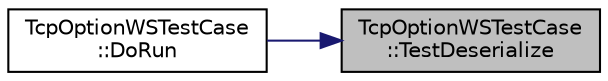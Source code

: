 digraph "TcpOptionWSTestCase::TestDeserialize"
{
 // LATEX_PDF_SIZE
  edge [fontname="Helvetica",fontsize="10",labelfontname="Helvetica",labelfontsize="10"];
  node [fontname="Helvetica",fontsize="10",shape=record];
  rankdir="RL";
  Node1 [label="TcpOptionWSTestCase\l::TestDeserialize",height=0.2,width=0.4,color="black", fillcolor="grey75", style="filled", fontcolor="black",tooltip="Deserialization test."];
  Node1 -> Node2 [dir="back",color="midnightblue",fontsize="10",style="solid",fontname="Helvetica"];
  Node2 [label="TcpOptionWSTestCase\l::DoRun",height=0.2,width=0.4,color="black", fillcolor="white", style="filled",URL="$class_tcp_option_w_s_test_case.html#ade54e1b2acc4fe1ba2cb80dee7a35b78",tooltip="Implementation to actually run this TestCase."];
}

